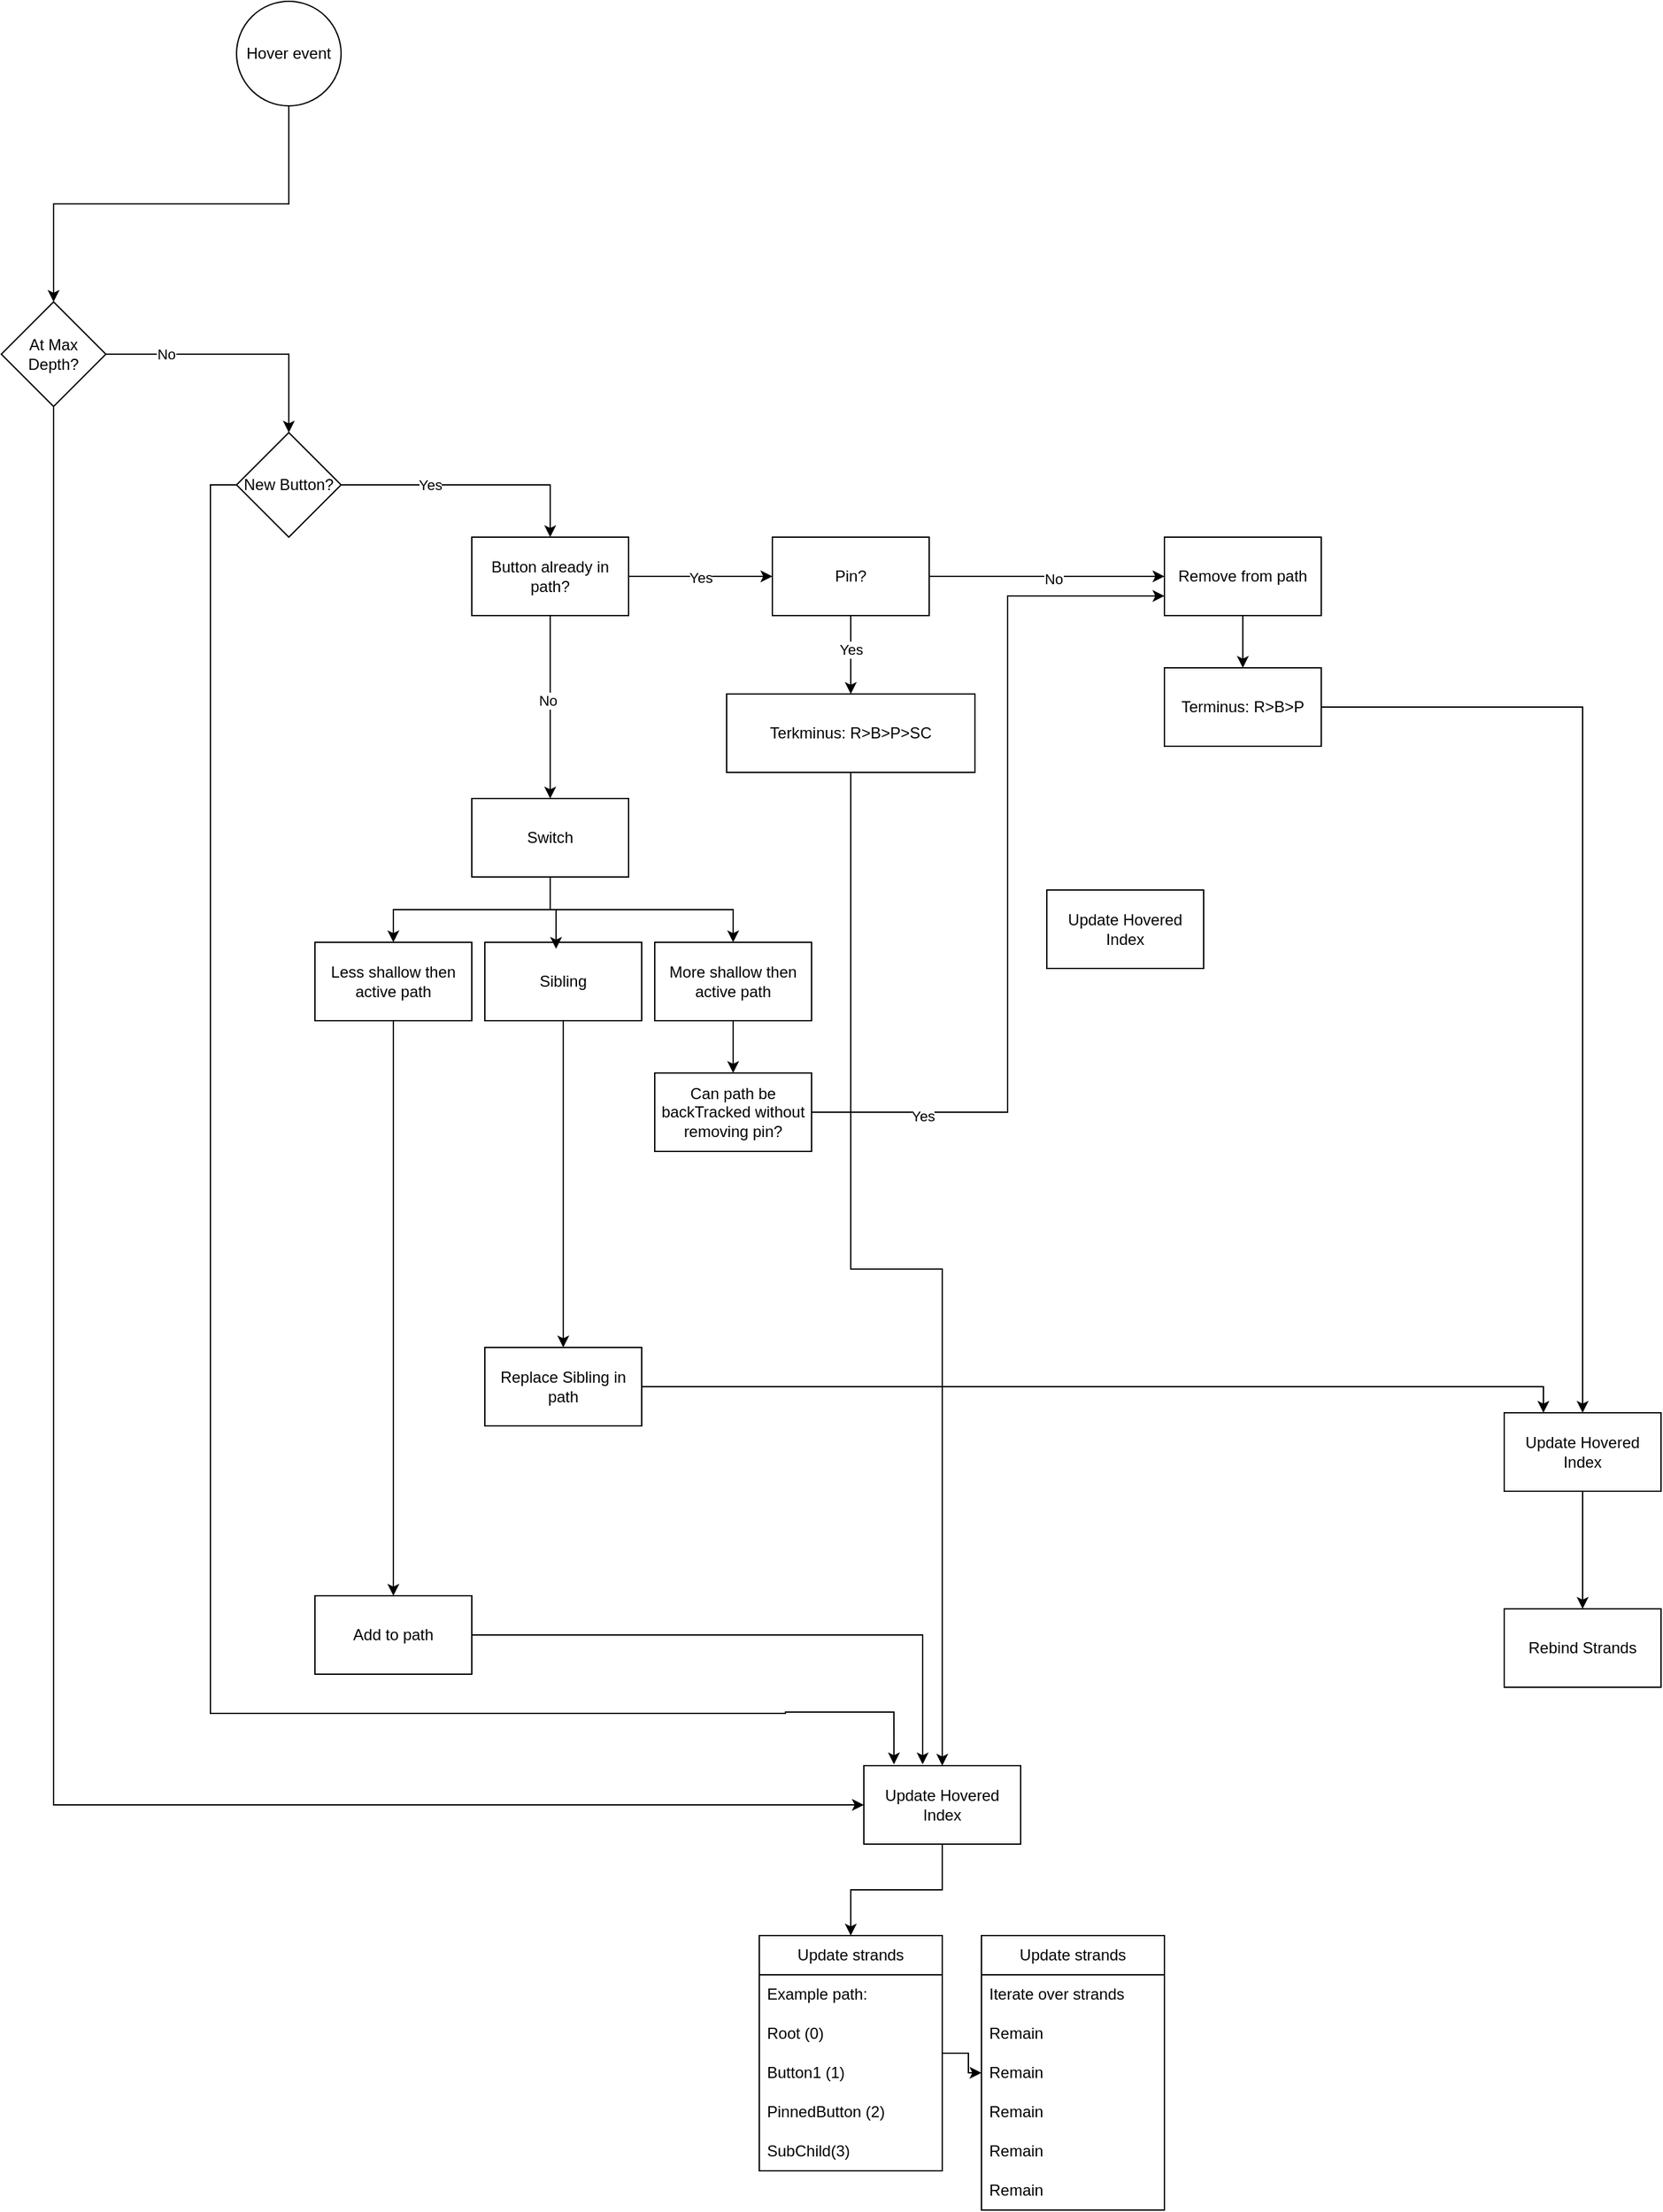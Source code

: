 <mxfile version="24.7.17">
  <diagram id="C5RBs43oDa-KdzZeNtuy" name="Page-1">
    <mxGraphModel dx="2231" dy="2378" grid="1" gridSize="10" guides="1" tooltips="1" connect="1" arrows="1" fold="1" page="1" pageScale="1" pageWidth="827" pageHeight="1169" math="0" shadow="0">
      <root>
        <mxCell id="WIyWlLk6GJQsqaUBKTNV-0" />
        <mxCell id="WIyWlLk6GJQsqaUBKTNV-1" parent="WIyWlLk6GJQsqaUBKTNV-0" />
        <mxCell id="vHadwm4esn0t81ZfFIhX-6" style="edgeStyle=orthogonalEdgeStyle;rounded=0;orthogonalLoop=1;jettySize=auto;html=1;exitX=0.5;exitY=1;exitDx=0;exitDy=0;entryX=0.5;entryY=0;entryDx=0;entryDy=0;" edge="1" parent="WIyWlLk6GJQsqaUBKTNV-1" source="S7s3s53C61-2zvNEPYJX-0" target="vHadwm4esn0t81ZfFIhX-5">
          <mxGeometry relative="1" as="geometry" />
        </mxCell>
        <mxCell id="S7s3s53C61-2zvNEPYJX-0" value="Hover event" style="ellipse;whiteSpace=wrap;html=1;aspect=fixed;" parent="WIyWlLk6GJQsqaUBKTNV-1" vertex="1">
          <mxGeometry x="300" y="-880" width="80" height="80" as="geometry" />
        </mxCell>
        <mxCell id="S7s3s53C61-2zvNEPYJX-27" style="edgeStyle=orthogonalEdgeStyle;rounded=0;orthogonalLoop=1;jettySize=auto;html=1;" parent="WIyWlLk6GJQsqaUBKTNV-1" source="S7s3s53C61-2zvNEPYJX-7" target="S7s3s53C61-2zvNEPYJX-21" edge="1">
          <mxGeometry relative="1" as="geometry" />
        </mxCell>
        <mxCell id="S7s3s53C61-2zvNEPYJX-7" value="Update strands" style="swimlane;fontStyle=0;childLayout=stackLayout;horizontal=1;startSize=30;horizontalStack=0;resizeParent=1;resizeParentMax=0;resizeLast=0;collapsible=1;marginBottom=0;whiteSpace=wrap;html=1;" parent="WIyWlLk6GJQsqaUBKTNV-1" vertex="1">
          <mxGeometry x="700" y="600" width="140" height="180" as="geometry">
            <mxRectangle x="60" y="330" width="120" height="30" as="alternateBounds" />
          </mxGeometry>
        </mxCell>
        <mxCell id="S7s3s53C61-2zvNEPYJX-8" value="Example path: " style="text;strokeColor=none;fillColor=none;align=left;verticalAlign=middle;spacingLeft=4;spacingRight=4;overflow=hidden;points=[[0,0.5],[1,0.5]];portConstraint=eastwest;rotatable=0;whiteSpace=wrap;html=1;" parent="S7s3s53C61-2zvNEPYJX-7" vertex="1">
          <mxGeometry y="30" width="140" height="30" as="geometry" />
        </mxCell>
        <mxCell id="S7s3s53C61-2zvNEPYJX-9" value="Root (0)" style="text;strokeColor=none;fillColor=none;align=left;verticalAlign=middle;spacingLeft=4;spacingRight=4;overflow=hidden;points=[[0,0.5],[1,0.5]];portConstraint=eastwest;rotatable=0;whiteSpace=wrap;html=1;" parent="S7s3s53C61-2zvNEPYJX-7" vertex="1">
          <mxGeometry y="60" width="140" height="30" as="geometry" />
        </mxCell>
        <mxCell id="S7s3s53C61-2zvNEPYJX-10" value="Button1 (1)" style="text;strokeColor=none;fillColor=none;align=left;verticalAlign=middle;spacingLeft=4;spacingRight=4;overflow=hidden;points=[[0,0.5],[1,0.5]];portConstraint=eastwest;rotatable=0;whiteSpace=wrap;html=1;" parent="S7s3s53C61-2zvNEPYJX-7" vertex="1">
          <mxGeometry y="90" width="140" height="30" as="geometry" />
        </mxCell>
        <mxCell id="S7s3s53C61-2zvNEPYJX-19" value="PinnedButton (2)" style="text;strokeColor=none;fillColor=none;align=left;verticalAlign=middle;spacingLeft=4;spacingRight=4;overflow=hidden;points=[[0,0.5],[1,0.5]];portConstraint=eastwest;rotatable=0;whiteSpace=wrap;html=1;" parent="S7s3s53C61-2zvNEPYJX-7" vertex="1">
          <mxGeometry y="120" width="140" height="30" as="geometry" />
        </mxCell>
        <mxCell id="S7s3s53C61-2zvNEPYJX-20" value="SubChild(3)" style="text;strokeColor=none;fillColor=none;align=left;verticalAlign=middle;spacingLeft=4;spacingRight=4;overflow=hidden;points=[[0,0.5],[1,0.5]];portConstraint=eastwest;rotatable=0;whiteSpace=wrap;html=1;" parent="S7s3s53C61-2zvNEPYJX-7" vertex="1">
          <mxGeometry y="150" width="140" height="30" as="geometry" />
        </mxCell>
        <mxCell id="S7s3s53C61-2zvNEPYJX-21" value="Update strands" style="swimlane;fontStyle=0;childLayout=stackLayout;horizontal=1;startSize=30;horizontalStack=0;resizeParent=1;resizeParentMax=0;resizeLast=0;collapsible=1;marginBottom=0;whiteSpace=wrap;html=1;" parent="WIyWlLk6GJQsqaUBKTNV-1" vertex="1">
          <mxGeometry x="870" y="600" width="140" height="210" as="geometry">
            <mxRectangle x="60" y="330" width="120" height="30" as="alternateBounds" />
          </mxGeometry>
        </mxCell>
        <mxCell id="S7s3s53C61-2zvNEPYJX-22" value="Iterate over strands" style="text;strokeColor=none;fillColor=none;align=left;verticalAlign=middle;spacingLeft=4;spacingRight=4;overflow=hidden;points=[[0,0.5],[1,0.5]];portConstraint=eastwest;rotatable=0;whiteSpace=wrap;html=1;" parent="S7s3s53C61-2zvNEPYJX-21" vertex="1">
          <mxGeometry y="30" width="140" height="30" as="geometry" />
        </mxCell>
        <mxCell id="S7s3s53C61-2zvNEPYJX-23" value="Remain" style="text;strokeColor=none;fillColor=none;align=left;verticalAlign=middle;spacingLeft=4;spacingRight=4;overflow=hidden;points=[[0,0.5],[1,0.5]];portConstraint=eastwest;rotatable=0;whiteSpace=wrap;html=1;" parent="S7s3s53C61-2zvNEPYJX-21" vertex="1">
          <mxGeometry y="60" width="140" height="30" as="geometry" />
        </mxCell>
        <mxCell id="S7s3s53C61-2zvNEPYJX-24" value="Remain" style="text;strokeColor=none;fillColor=none;align=left;verticalAlign=middle;spacingLeft=4;spacingRight=4;overflow=hidden;points=[[0,0.5],[1,0.5]];portConstraint=eastwest;rotatable=0;whiteSpace=wrap;html=1;" parent="S7s3s53C61-2zvNEPYJX-21" vertex="1">
          <mxGeometry y="90" width="140" height="30" as="geometry" />
        </mxCell>
        <mxCell id="S7s3s53C61-2zvNEPYJX-25" value="Remain" style="text;strokeColor=none;fillColor=none;align=left;verticalAlign=middle;spacingLeft=4;spacingRight=4;overflow=hidden;points=[[0,0.5],[1,0.5]];portConstraint=eastwest;rotatable=0;whiteSpace=wrap;html=1;" parent="S7s3s53C61-2zvNEPYJX-21" vertex="1">
          <mxGeometry y="120" width="140" height="30" as="geometry" />
        </mxCell>
        <mxCell id="S7s3s53C61-2zvNEPYJX-26" value="Remain" style="text;strokeColor=none;fillColor=none;align=left;verticalAlign=middle;spacingLeft=4;spacingRight=4;overflow=hidden;points=[[0,0.5],[1,0.5]];portConstraint=eastwest;rotatable=0;whiteSpace=wrap;html=1;" parent="S7s3s53C61-2zvNEPYJX-21" vertex="1">
          <mxGeometry y="150" width="140" height="30" as="geometry" />
        </mxCell>
        <mxCell id="S7s3s53C61-2zvNEPYJX-28" value="Remain" style="text;strokeColor=none;fillColor=none;align=left;verticalAlign=middle;spacingLeft=4;spacingRight=4;overflow=hidden;points=[[0,0.5],[1,0.5]];portConstraint=eastwest;rotatable=0;whiteSpace=wrap;html=1;" parent="S7s3s53C61-2zvNEPYJX-21" vertex="1">
          <mxGeometry y="180" width="140" height="30" as="geometry" />
        </mxCell>
        <mxCell id="S7s3s53C61-2zvNEPYJX-48" style="edgeStyle=orthogonalEdgeStyle;rounded=0;orthogonalLoop=1;jettySize=auto;html=1;entryX=0.5;entryY=0;entryDx=0;entryDy=0;" parent="WIyWlLk6GJQsqaUBKTNV-1" source="S7s3s53C61-2zvNEPYJX-30" target="S7s3s53C61-2zvNEPYJX-46" edge="1">
          <mxGeometry relative="1" as="geometry" />
        </mxCell>
        <mxCell id="S7s3s53C61-2zvNEPYJX-135" value="Yes" style="edgeLabel;html=1;align=center;verticalAlign=middle;resizable=0;points=[];" parent="S7s3s53C61-2zvNEPYJX-48" vertex="1" connectable="0">
          <mxGeometry x="-0.32" relative="1" as="geometry">
            <mxPoint as="offset" />
          </mxGeometry>
        </mxCell>
        <mxCell id="S7s3s53C61-2zvNEPYJX-190" style="edgeStyle=orthogonalEdgeStyle;rounded=0;orthogonalLoop=1;jettySize=auto;html=1;exitX=0;exitY=0.5;exitDx=0;exitDy=0;entryX=0.192;entryY=-0.017;entryDx=0;entryDy=0;entryPerimeter=0;" parent="WIyWlLk6GJQsqaUBKTNV-1" source="S7s3s53C61-2zvNEPYJX-30" target="vHadwm4esn0t81ZfFIhX-0" edge="1">
          <mxGeometry relative="1" as="geometry">
            <mxPoint x="690" y="520" as="targetPoint" />
            <Array as="points">
              <mxPoint x="280" y="-510" />
              <mxPoint x="280" y="430" />
              <mxPoint x="720" y="430" />
              <mxPoint x="720" y="429" />
              <mxPoint x="803" y="429" />
            </Array>
          </mxGeometry>
        </mxCell>
        <mxCell id="S7s3s53C61-2zvNEPYJX-30" value="New Button?" style="rhombus;whiteSpace=wrap;html=1;" parent="WIyWlLk6GJQsqaUBKTNV-1" vertex="1">
          <mxGeometry x="300" y="-550" width="80" height="80" as="geometry" />
        </mxCell>
        <mxCell id="S7s3s53C61-2zvNEPYJX-39" value="" style="edgeStyle=orthogonalEdgeStyle;rounded=0;orthogonalLoop=1;jettySize=auto;html=1;" parent="WIyWlLk6GJQsqaUBKTNV-1" source="S7s3s53C61-2zvNEPYJX-35" target="S7s3s53C61-2zvNEPYJX-38" edge="1">
          <mxGeometry relative="1" as="geometry" />
        </mxCell>
        <mxCell id="S7s3s53C61-2zvNEPYJX-42" style="edgeStyle=orthogonalEdgeStyle;rounded=0;orthogonalLoop=1;jettySize=auto;html=1;exitX=0.5;exitY=1;exitDx=0;exitDy=0;entryX=0.5;entryY=0;entryDx=0;entryDy=0;" parent="WIyWlLk6GJQsqaUBKTNV-1" source="S7s3s53C61-2zvNEPYJX-35" target="S7s3s53C61-2zvNEPYJX-41" edge="1">
          <mxGeometry relative="1" as="geometry" />
        </mxCell>
        <mxCell id="S7s3s53C61-2zvNEPYJX-35" value="Switch" style="whiteSpace=wrap;html=1;" parent="WIyWlLk6GJQsqaUBKTNV-1" vertex="1">
          <mxGeometry x="480" y="-270" width="120" height="60" as="geometry" />
        </mxCell>
        <mxCell id="S7s3s53C61-2zvNEPYJX-155" value="" style="edgeStyle=orthogonalEdgeStyle;rounded=0;orthogonalLoop=1;jettySize=auto;html=1;" parent="WIyWlLk6GJQsqaUBKTNV-1" source="S7s3s53C61-2zvNEPYJX-38" target="S7s3s53C61-2zvNEPYJX-154" edge="1">
          <mxGeometry relative="1" as="geometry" />
        </mxCell>
        <mxCell id="S7s3s53C61-2zvNEPYJX-38" value="Less shallow then active path" style="whiteSpace=wrap;html=1;" parent="WIyWlLk6GJQsqaUBKTNV-1" vertex="1">
          <mxGeometry x="360" y="-160" width="120" height="60" as="geometry" />
        </mxCell>
        <mxCell id="S7s3s53C61-2zvNEPYJX-133" value="" style="edgeStyle=orthogonalEdgeStyle;rounded=0;orthogonalLoop=1;jettySize=auto;html=1;" parent="WIyWlLk6GJQsqaUBKTNV-1" source="S7s3s53C61-2zvNEPYJX-40" target="S7s3s53C61-2zvNEPYJX-132" edge="1">
          <mxGeometry relative="1" as="geometry" />
        </mxCell>
        <mxCell id="S7s3s53C61-2zvNEPYJX-40" value="Sibling" style="whiteSpace=wrap;html=1;" parent="WIyWlLk6GJQsqaUBKTNV-1" vertex="1">
          <mxGeometry x="490" y="-160" width="120" height="60" as="geometry" />
        </mxCell>
        <mxCell id="S7s3s53C61-2zvNEPYJX-138" value="" style="edgeStyle=orthogonalEdgeStyle;rounded=0;orthogonalLoop=1;jettySize=auto;html=1;" parent="WIyWlLk6GJQsqaUBKTNV-1" source="S7s3s53C61-2zvNEPYJX-41" target="S7s3s53C61-2zvNEPYJX-137" edge="1">
          <mxGeometry relative="1" as="geometry" />
        </mxCell>
        <mxCell id="S7s3s53C61-2zvNEPYJX-41" value="More shallow then active path" style="whiteSpace=wrap;html=1;" parent="WIyWlLk6GJQsqaUBKTNV-1" vertex="1">
          <mxGeometry x="620" y="-160" width="120" height="60" as="geometry" />
        </mxCell>
        <mxCell id="S7s3s53C61-2zvNEPYJX-43" style="edgeStyle=orthogonalEdgeStyle;rounded=0;orthogonalLoop=1;jettySize=auto;html=1;entryX=0.454;entryY=0.083;entryDx=0;entryDy=0;entryPerimeter=0;" parent="WIyWlLk6GJQsqaUBKTNV-1" source="S7s3s53C61-2zvNEPYJX-35" target="S7s3s53C61-2zvNEPYJX-40" edge="1">
          <mxGeometry relative="1" as="geometry" />
        </mxCell>
        <mxCell id="S7s3s53C61-2zvNEPYJX-49" style="edgeStyle=orthogonalEdgeStyle;rounded=0;orthogonalLoop=1;jettySize=auto;html=1;entryX=0.5;entryY=0;entryDx=0;entryDy=0;" parent="WIyWlLk6GJQsqaUBKTNV-1" source="S7s3s53C61-2zvNEPYJX-46" target="S7s3s53C61-2zvNEPYJX-35" edge="1">
          <mxGeometry relative="1" as="geometry" />
        </mxCell>
        <mxCell id="S7s3s53C61-2zvNEPYJX-50" value="&lt;div&gt;No&lt;/div&gt;" style="edgeLabel;html=1;align=center;verticalAlign=middle;resizable=0;points=[];" parent="S7s3s53C61-2zvNEPYJX-49" vertex="1" connectable="0">
          <mxGeometry x="-0.076" y="-2" relative="1" as="geometry">
            <mxPoint as="offset" />
          </mxGeometry>
        </mxCell>
        <mxCell id="S7s3s53C61-2zvNEPYJX-52" value="" style="edgeStyle=orthogonalEdgeStyle;rounded=0;orthogonalLoop=1;jettySize=auto;html=1;" parent="WIyWlLk6GJQsqaUBKTNV-1" source="S7s3s53C61-2zvNEPYJX-46" target="S7s3s53C61-2zvNEPYJX-51" edge="1">
          <mxGeometry relative="1" as="geometry" />
        </mxCell>
        <mxCell id="S7s3s53C61-2zvNEPYJX-53" value="&lt;div&gt;Yes&lt;/div&gt;" style="edgeLabel;html=1;align=center;verticalAlign=middle;resizable=0;points=[];" parent="S7s3s53C61-2zvNEPYJX-52" vertex="1" connectable="0">
          <mxGeometry x="-0.009" y="-1" relative="1" as="geometry">
            <mxPoint as="offset" />
          </mxGeometry>
        </mxCell>
        <mxCell id="S7s3s53C61-2zvNEPYJX-46" value="Button already in path?" style="whiteSpace=wrap;html=1;" parent="WIyWlLk6GJQsqaUBKTNV-1" vertex="1">
          <mxGeometry x="480" y="-470" width="120" height="60" as="geometry" />
        </mxCell>
        <mxCell id="S7s3s53C61-2zvNEPYJX-55" value="" style="edgeStyle=orthogonalEdgeStyle;rounded=0;orthogonalLoop=1;jettySize=auto;html=1;" parent="WIyWlLk6GJQsqaUBKTNV-1" source="S7s3s53C61-2zvNEPYJX-51" target="S7s3s53C61-2zvNEPYJX-54" edge="1">
          <mxGeometry relative="1" as="geometry" />
        </mxCell>
        <mxCell id="S7s3s53C61-2zvNEPYJX-56" value="No" style="edgeLabel;html=1;align=center;verticalAlign=middle;resizable=0;points=[];" parent="S7s3s53C61-2zvNEPYJX-55" vertex="1" connectable="0">
          <mxGeometry x="0.05" y="-2" relative="1" as="geometry">
            <mxPoint as="offset" />
          </mxGeometry>
        </mxCell>
        <mxCell id="S7s3s53C61-2zvNEPYJX-58" value="" style="edgeStyle=orthogonalEdgeStyle;rounded=0;orthogonalLoop=1;jettySize=auto;html=1;" parent="WIyWlLk6GJQsqaUBKTNV-1" source="S7s3s53C61-2zvNEPYJX-51" target="S7s3s53C61-2zvNEPYJX-57" edge="1">
          <mxGeometry relative="1" as="geometry" />
        </mxCell>
        <mxCell id="S7s3s53C61-2zvNEPYJX-60" value="Yes" style="edgeLabel;html=1;align=center;verticalAlign=middle;resizable=0;points=[];" parent="S7s3s53C61-2zvNEPYJX-58" vertex="1" connectable="0">
          <mxGeometry x="-0.158" relative="1" as="geometry">
            <mxPoint as="offset" />
          </mxGeometry>
        </mxCell>
        <mxCell id="S7s3s53C61-2zvNEPYJX-51" value="Pin?" style="whiteSpace=wrap;html=1;" parent="WIyWlLk6GJQsqaUBKTNV-1" vertex="1">
          <mxGeometry x="710" y="-470" width="120" height="60" as="geometry" />
        </mxCell>
        <mxCell id="S7s3s53C61-2zvNEPYJX-64" value="" style="edgeStyle=orthogonalEdgeStyle;rounded=0;orthogonalLoop=1;jettySize=auto;html=1;" parent="WIyWlLk6GJQsqaUBKTNV-1" source="S7s3s53C61-2zvNEPYJX-54" target="S7s3s53C61-2zvNEPYJX-63" edge="1">
          <mxGeometry relative="1" as="geometry" />
        </mxCell>
        <mxCell id="S7s3s53C61-2zvNEPYJX-54" value="Remove from path" style="whiteSpace=wrap;html=1;" parent="WIyWlLk6GJQsqaUBKTNV-1" vertex="1">
          <mxGeometry x="1010" y="-470" width="120" height="60" as="geometry" />
        </mxCell>
        <mxCell id="S7s3s53C61-2zvNEPYJX-68" style="edgeStyle=orthogonalEdgeStyle;rounded=0;orthogonalLoop=1;jettySize=auto;html=1;entryX=0.5;entryY=0;entryDx=0;entryDy=0;" parent="WIyWlLk6GJQsqaUBKTNV-1" source="S7s3s53C61-2zvNEPYJX-57" target="vHadwm4esn0t81ZfFIhX-0" edge="1">
          <mxGeometry relative="1" as="geometry">
            <mxPoint x="770" y="590" as="targetPoint" />
          </mxGeometry>
        </mxCell>
        <mxCell id="S7s3s53C61-2zvNEPYJX-57" value="Terkminus: R&amp;gt;B&amp;gt;P&amp;gt;SC" style="whiteSpace=wrap;html=1;" parent="WIyWlLk6GJQsqaUBKTNV-1" vertex="1">
          <mxGeometry x="675" y="-350" width="190" height="60" as="geometry" />
        </mxCell>
        <mxCell id="S7s3s53C61-2zvNEPYJX-83" style="edgeStyle=orthogonalEdgeStyle;rounded=0;orthogonalLoop=1;jettySize=auto;html=1;entryX=0.5;entryY=0;entryDx=0;entryDy=0;" parent="WIyWlLk6GJQsqaUBKTNV-1" source="S7s3s53C61-2zvNEPYJX-63" target="vHadwm4esn0t81ZfFIhX-2" edge="1">
          <mxGeometry relative="1" as="geometry" />
        </mxCell>
        <mxCell id="S7s3s53C61-2zvNEPYJX-63" value="Terminus: R&amp;gt;B&amp;gt;P" style="whiteSpace=wrap;html=1;" parent="WIyWlLk6GJQsqaUBKTNV-1" vertex="1">
          <mxGeometry x="1010" y="-370" width="120" height="60" as="geometry" />
        </mxCell>
        <mxCell id="S7s3s53C61-2zvNEPYJX-84" value="Rebind Strands" style="rounded=0;whiteSpace=wrap;html=1;" parent="WIyWlLk6GJQsqaUBKTNV-1" vertex="1">
          <mxGeometry x="1270" y="350" width="120" height="60" as="geometry" />
        </mxCell>
        <mxCell id="S7s3s53C61-2zvNEPYJX-134" style="edgeStyle=orthogonalEdgeStyle;rounded=0;orthogonalLoop=1;jettySize=auto;html=1;entryX=0.25;entryY=0;entryDx=0;entryDy=0;" parent="WIyWlLk6GJQsqaUBKTNV-1" source="S7s3s53C61-2zvNEPYJX-132" target="vHadwm4esn0t81ZfFIhX-2" edge="1">
          <mxGeometry relative="1" as="geometry" />
        </mxCell>
        <mxCell id="S7s3s53C61-2zvNEPYJX-132" value="Replace Sibling in path" style="whiteSpace=wrap;html=1;" parent="WIyWlLk6GJQsqaUBKTNV-1" vertex="1">
          <mxGeometry x="490" y="150" width="120" height="60" as="geometry" />
        </mxCell>
        <mxCell id="S7s3s53C61-2zvNEPYJX-144" style="edgeStyle=orthogonalEdgeStyle;rounded=0;orthogonalLoop=1;jettySize=auto;html=1;entryX=0;entryY=0.75;entryDx=0;entryDy=0;" parent="WIyWlLk6GJQsqaUBKTNV-1" source="S7s3s53C61-2zvNEPYJX-137" target="S7s3s53C61-2zvNEPYJX-54" edge="1">
          <mxGeometry relative="1" as="geometry">
            <Array as="points">
              <mxPoint x="890" y="-30" />
              <mxPoint x="890" y="-425" />
            </Array>
          </mxGeometry>
        </mxCell>
        <mxCell id="S7s3s53C61-2zvNEPYJX-145" value="Yes" style="edgeLabel;html=1;align=center;verticalAlign=middle;resizable=0;points=[];" parent="S7s3s53C61-2zvNEPYJX-144" vertex="1" connectable="0">
          <mxGeometry x="-0.746" y="-3" relative="1" as="geometry">
            <mxPoint as="offset" />
          </mxGeometry>
        </mxCell>
        <mxCell id="S7s3s53C61-2zvNEPYJX-137" value="Can path be backTracked without removing pin?" style="whiteSpace=wrap;html=1;glass=0;" parent="WIyWlLk6GJQsqaUBKTNV-1" vertex="1">
          <mxGeometry x="620" y="-60" width="120" height="60" as="geometry" />
        </mxCell>
        <mxCell id="S7s3s53C61-2zvNEPYJX-154" value="Add to path" style="whiteSpace=wrap;html=1;" parent="WIyWlLk6GJQsqaUBKTNV-1" vertex="1">
          <mxGeometry x="360" y="340" width="120" height="60" as="geometry" />
        </mxCell>
        <mxCell id="S7s3s53C61-2zvNEPYJX-156" style="edgeStyle=orthogonalEdgeStyle;rounded=0;orthogonalLoop=1;jettySize=auto;html=1;entryX=0.375;entryY=-0.017;entryDx=0;entryDy=0;entryPerimeter=0;" parent="WIyWlLk6GJQsqaUBKTNV-1" source="S7s3s53C61-2zvNEPYJX-154" target="vHadwm4esn0t81ZfFIhX-0" edge="1">
          <mxGeometry relative="1" as="geometry" />
        </mxCell>
        <mxCell id="vHadwm4esn0t81ZfFIhX-4" style="edgeStyle=orthogonalEdgeStyle;rounded=0;orthogonalLoop=1;jettySize=auto;html=1;entryX=0.5;entryY=0;entryDx=0;entryDy=0;" edge="1" parent="WIyWlLk6GJQsqaUBKTNV-1" source="vHadwm4esn0t81ZfFIhX-0" target="S7s3s53C61-2zvNEPYJX-7">
          <mxGeometry relative="1" as="geometry" />
        </mxCell>
        <mxCell id="vHadwm4esn0t81ZfFIhX-0" value="Update Hovered Index" style="rounded=0;whiteSpace=wrap;html=1;" vertex="1" parent="WIyWlLk6GJQsqaUBKTNV-1">
          <mxGeometry x="780" y="470" width="120" height="60" as="geometry" />
        </mxCell>
        <mxCell id="vHadwm4esn0t81ZfFIhX-1" value="Update Hovered Index" style="rounded=0;whiteSpace=wrap;html=1;" vertex="1" parent="WIyWlLk6GJQsqaUBKTNV-1">
          <mxGeometry x="920" y="-200" width="120" height="60" as="geometry" />
        </mxCell>
        <mxCell id="vHadwm4esn0t81ZfFIhX-3" style="edgeStyle=orthogonalEdgeStyle;rounded=0;orthogonalLoop=1;jettySize=auto;html=1;entryX=0.5;entryY=0;entryDx=0;entryDy=0;" edge="1" parent="WIyWlLk6GJQsqaUBKTNV-1" source="vHadwm4esn0t81ZfFIhX-2" target="S7s3s53C61-2zvNEPYJX-84">
          <mxGeometry relative="1" as="geometry" />
        </mxCell>
        <mxCell id="vHadwm4esn0t81ZfFIhX-2" value="Update Hovered Index" style="rounded=0;whiteSpace=wrap;html=1;" vertex="1" parent="WIyWlLk6GJQsqaUBKTNV-1">
          <mxGeometry x="1270" y="200" width="120" height="60" as="geometry" />
        </mxCell>
        <mxCell id="vHadwm4esn0t81ZfFIhX-7" style="edgeStyle=orthogonalEdgeStyle;rounded=0;orthogonalLoop=1;jettySize=auto;html=1;" edge="1" parent="WIyWlLk6GJQsqaUBKTNV-1" source="vHadwm4esn0t81ZfFIhX-5" target="S7s3s53C61-2zvNEPYJX-30">
          <mxGeometry relative="1" as="geometry" />
        </mxCell>
        <mxCell id="vHadwm4esn0t81ZfFIhX-8" value="No" style="edgeLabel;html=1;align=center;verticalAlign=middle;resizable=0;points=[];" vertex="1" connectable="0" parent="vHadwm4esn0t81ZfFIhX-7">
          <mxGeometry x="-0.538" relative="1" as="geometry">
            <mxPoint as="offset" />
          </mxGeometry>
        </mxCell>
        <mxCell id="vHadwm4esn0t81ZfFIhX-9" style="edgeStyle=orthogonalEdgeStyle;rounded=0;orthogonalLoop=1;jettySize=auto;html=1;entryX=0;entryY=0.5;entryDx=0;entryDy=0;" edge="1" parent="WIyWlLk6GJQsqaUBKTNV-1" source="vHadwm4esn0t81ZfFIhX-5" target="vHadwm4esn0t81ZfFIhX-0">
          <mxGeometry relative="1" as="geometry">
            <Array as="points">
              <mxPoint x="160" y="500" />
            </Array>
          </mxGeometry>
        </mxCell>
        <mxCell id="vHadwm4esn0t81ZfFIhX-5" value="&lt;div&gt;At Max Depth?&lt;/div&gt;" style="rhombus;whiteSpace=wrap;html=1;" vertex="1" parent="WIyWlLk6GJQsqaUBKTNV-1">
          <mxGeometry x="120" y="-650" width="80" height="80" as="geometry" />
        </mxCell>
      </root>
    </mxGraphModel>
  </diagram>
</mxfile>
